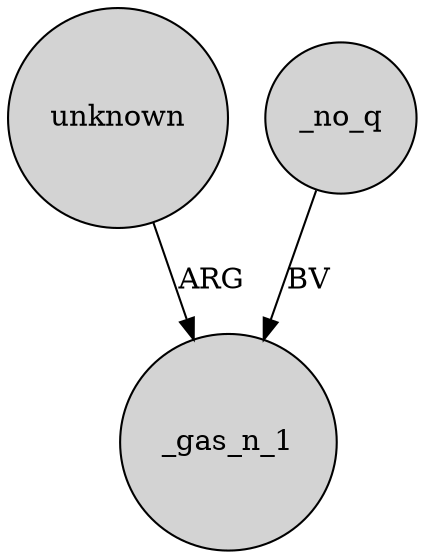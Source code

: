 digraph {
	node [shape=circle style=filled]
	unknown -> _gas_n_1 [label=ARG]
	_no_q -> _gas_n_1 [label=BV]
}

